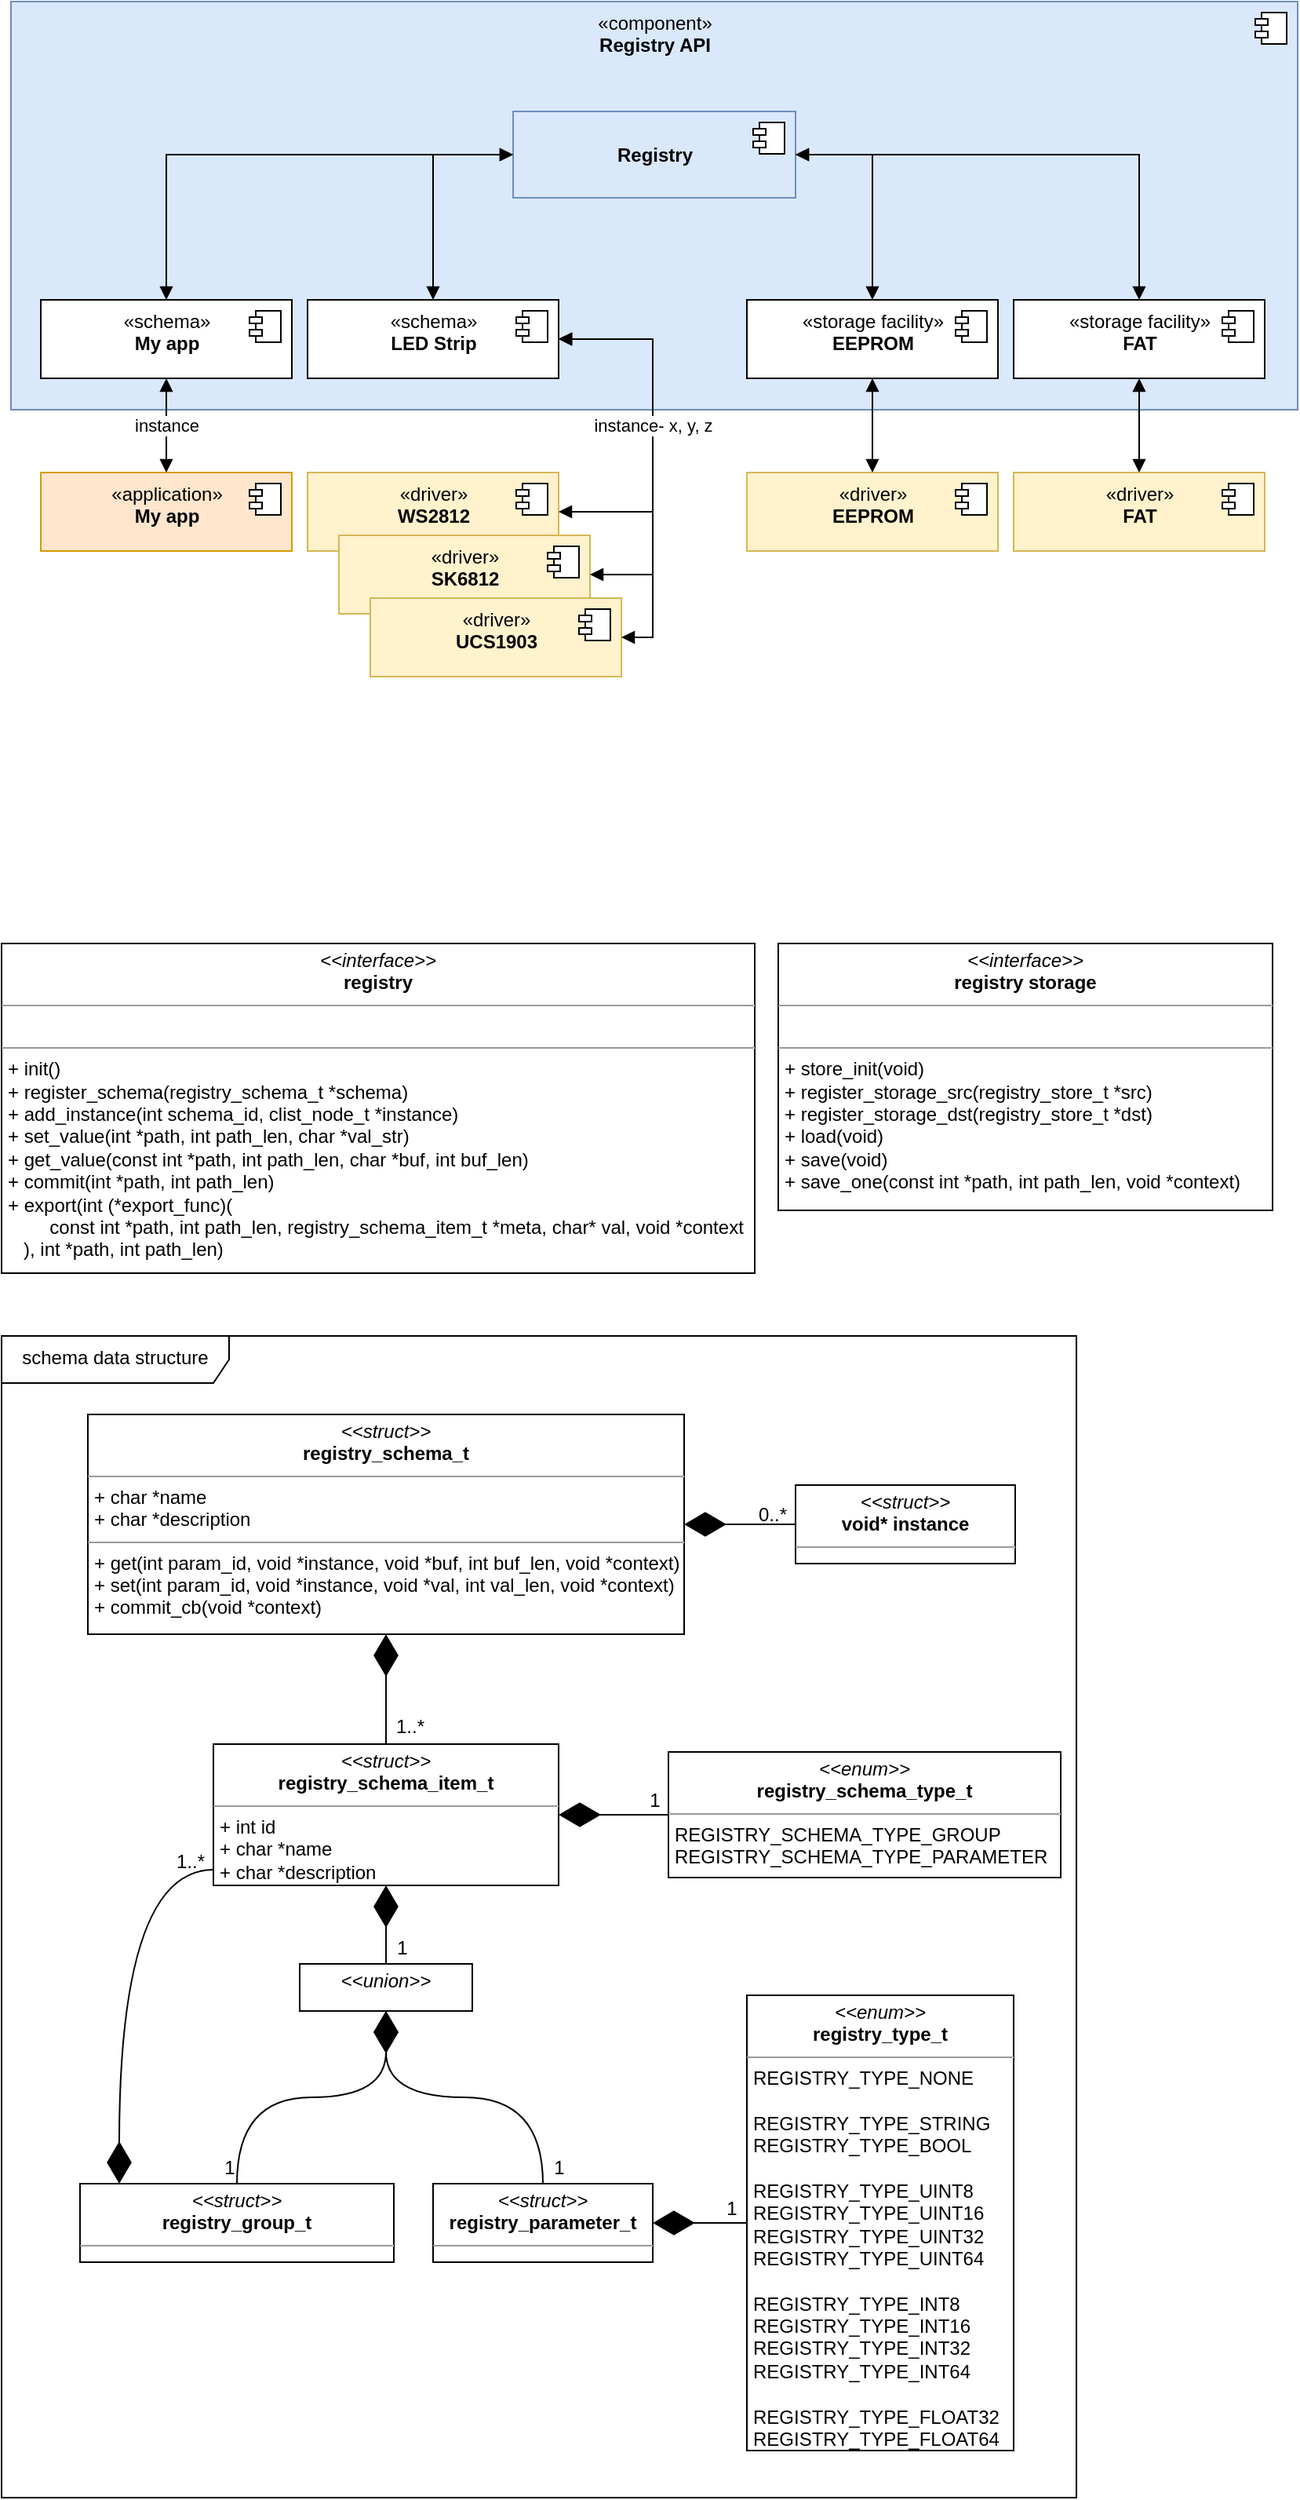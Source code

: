 <mxfile>
    <diagram id="fjN8D4Odn0497USpxgly" name="Page-1">
        <mxGraphModel dx="1072" dy="1609" grid="1" gridSize="10" guides="1" tooltips="1" connect="1" arrows="1" fold="1" page="1" pageScale="1" pageWidth="1169" pageHeight="827" math="0" shadow="0">
            <root>
                <mxCell id="0"/>
                <mxCell id="1" parent="0"/>
                <mxCell id="118" value="schema data structure" style="shape=umlFrame;whiteSpace=wrap;html=1;verticalAlign=top;width=145;height=30;" parent="1" vertex="1">
                    <mxGeometry x="25" y="40" width="685" height="740" as="geometry"/>
                </mxCell>
                <mxCell id="14" value="&lt;p style=&quot;margin: 0px ; margin-top: 4px ; text-align: center&quot;&gt;&lt;i&gt;&amp;lt;&amp;lt;struct&amp;gt;&amp;gt;&lt;/i&gt;&lt;br&gt;&lt;b&gt;registry_schema_t&lt;/b&gt;&lt;br&gt;&lt;/p&gt;&lt;hr size=&quot;1&quot;&gt;&lt;p style=&quot;margin: 0px ; margin-left: 4px&quot;&gt;+&amp;nbsp;&lt;span&gt;char *name&lt;/span&gt;&lt;/p&gt;&lt;p style=&quot;margin: 0px ; margin-left: 4px&quot;&gt;+ char *description&lt;/p&gt;&lt;hr size=&quot;1&quot;&gt;&lt;p style=&quot;margin: 0px ; margin-left: 4px&quot;&gt;+ get(int param_id, void *instance, void *buf, int buf_len, void *context)&lt;/p&gt;&lt;p style=&quot;margin: 0px ; margin-left: 4px&quot;&gt;+ set(int param_id, void *instance, void *val, int val_len, void *context)&lt;/p&gt;&lt;p style=&quot;margin: 0px ; margin-left: 4px&quot;&gt;+ commit_cb(void *context)&lt;/p&gt;&lt;p style=&quot;margin: 0px ; margin-left: 4px&quot;&gt;&amp;nbsp;&lt;/p&gt;" style="verticalAlign=top;align=left;overflow=fill;fontSize=12;fontFamily=Helvetica;html=1;" parent="1" vertex="1">
                    <mxGeometry x="80" y="90" width="380" height="140" as="geometry"/>
                </mxCell>
                <mxCell id="15" value="&lt;p style=&quot;margin: 0px ; margin-top: 4px ; text-align: center&quot;&gt;&lt;i&gt;&amp;lt;&amp;lt;enum&amp;gt;&amp;gt;&lt;/i&gt;&lt;br&gt;&lt;b&gt;registry_type_t&lt;/b&gt;&lt;/p&gt;&lt;hr size=&quot;1&quot;&gt;&lt;p style=&quot;margin: 0px ; margin-left: 4px&quot;&gt;REGISTRY_TYPE_NONE&lt;br&gt;&lt;/p&gt;&lt;p style=&quot;margin: 0px ; margin-left: 4px&quot;&gt;&lt;br&gt;&lt;/p&gt;&lt;p style=&quot;margin: 0px ; margin-left: 4px&quot;&gt;REGISTRY_TYPE_STRING&lt;br&gt;&lt;/p&gt;&lt;p style=&quot;margin: 0px ; margin-left: 4px&quot;&gt;REGISTRY_TYPE_BOOL&lt;br&gt;&lt;/p&gt;&lt;p style=&quot;margin: 0px ; margin-left: 4px&quot;&gt;&lt;br&gt;&lt;/p&gt;&lt;p style=&quot;margin: 0px ; margin-left: 4px&quot;&gt;REGISTRY_TYPE_UINT8&lt;br&gt;&lt;/p&gt;&lt;p style=&quot;margin: 0px ; margin-left: 4px&quot;&gt;REGISTRY_TYPE_UINT16&lt;br&gt;&lt;/p&gt;&lt;p style=&quot;margin: 0px ; margin-left: 4px&quot;&gt;REGISTRY_TYPE_UINT32&lt;br&gt;&lt;/p&gt;&lt;p style=&quot;margin: 0px ; margin-left: 4px&quot;&gt;REGISTRY_TYPE_UINT64&lt;br&gt;&lt;/p&gt;&lt;p style=&quot;margin: 0px ; margin-left: 4px&quot;&gt;&lt;br&gt;&lt;/p&gt;&lt;p style=&quot;margin: 0px ; margin-left: 4px&quot;&gt;REGISTRY_TYPE_INT8&lt;br&gt;&lt;/p&gt;&lt;p style=&quot;margin: 0px ; margin-left: 4px&quot;&gt;REGISTRY_TYPE_INT16&lt;br&gt;&lt;/p&gt;&lt;p style=&quot;margin: 0px ; margin-left: 4px&quot;&gt;REGISTRY_TYPE_INT32&lt;br&gt;&lt;/p&gt;&lt;p style=&quot;margin: 0px ; margin-left: 4px&quot;&gt;REGISTRY_TYPE_INT64&lt;br&gt;&lt;/p&gt;&lt;p style=&quot;margin: 0px ; margin-left: 4px&quot;&gt;&lt;br&gt;&lt;/p&gt;&lt;p style=&quot;margin: 0px ; margin-left: 4px&quot;&gt;REGISTRY_TYPE_FLOAT32&lt;br&gt;&lt;/p&gt;&lt;p style=&quot;margin: 0px ; margin-left: 4px&quot;&gt;REGISTRY_TYPE_FLOAT64&lt;br&gt;&lt;/p&gt;" style="verticalAlign=top;align=left;overflow=fill;fontSize=12;fontFamily=Helvetica;html=1;" parent="1" vertex="1">
                    <mxGeometry x="500" y="460" width="170" height="290" as="geometry"/>
                </mxCell>
                <mxCell id="16" value="&lt;p style=&quot;margin: 0px ; margin-top: 4px ; text-align: center&quot;&gt;&lt;i&gt;&amp;lt;&amp;lt;struct&amp;gt;&amp;gt;&lt;/i&gt;&lt;br&gt;&lt;b&gt;registry_schema_item_t&lt;/b&gt;&lt;br&gt;&lt;/p&gt;&lt;hr size=&quot;1&quot;&gt;&lt;p style=&quot;margin: 0px ; margin-left: 4px&quot;&gt;+ int id&lt;br&gt;&lt;/p&gt;&lt;p style=&quot;margin: 0px ; margin-left: 4px&quot;&gt;+ char *name&lt;/p&gt;&lt;p style=&quot;margin: 0px ; margin-left: 4px&quot;&gt;+ char *description&lt;/p&gt;&lt;p style=&quot;margin: 0px ; margin-left: 4px&quot;&gt;&amp;nbsp;&lt;/p&gt;" style="verticalAlign=top;align=left;overflow=fill;fontSize=12;fontFamily=Helvetica;html=1;" parent="1" vertex="1">
                    <mxGeometry x="160" y="300" width="220" height="90" as="geometry"/>
                </mxCell>
                <mxCell id="17" value="&lt;p style=&quot;margin: 0px ; margin-top: 4px ; text-align: center&quot;&gt;&lt;i&gt;&amp;lt;&amp;lt;enum&amp;gt;&amp;gt;&lt;/i&gt;&lt;br&gt;&lt;b&gt;registry_schema_type_t&lt;/b&gt;&lt;/p&gt;&lt;hr size=&quot;1&quot;&gt;&lt;p style=&quot;margin: 0px ; margin-left: 4px&quot;&gt;REGISTRY_SCHEMA_TYPE_GROUP&lt;/p&gt;&lt;p style=&quot;margin: 0px ; margin-left: 4px&quot;&gt;REGISTRY_SCHEMA_TYPE_PARAMETER&lt;/p&gt;" style="verticalAlign=top;align=left;overflow=fill;fontSize=12;fontFamily=Helvetica;html=1;" parent="1" vertex="1">
                    <mxGeometry x="450" y="305" width="250" height="80" as="geometry"/>
                </mxCell>
                <mxCell id="18" value="&lt;p style=&quot;margin: 0px ; margin-top: 4px ; text-align: center&quot;&gt;&lt;i&gt;&amp;lt;&amp;lt;struct&amp;gt;&amp;gt;&lt;/i&gt;&lt;br&gt;&lt;b&gt;registry_group_t&lt;/b&gt;&lt;br&gt;&lt;/p&gt;&lt;hr size=&quot;1&quot;&gt;&lt;p style=&quot;margin: 0px ; margin-left: 4px&quot;&gt;&lt;br&gt;&lt;/p&gt;&lt;p style=&quot;margin: 0px ; margin-left: 4px&quot;&gt;&amp;nbsp;&lt;/p&gt;" style="verticalAlign=top;align=left;overflow=fill;fontSize=12;fontFamily=Helvetica;html=1;" parent="1" vertex="1">
                    <mxGeometry x="75" y="580" width="200" height="50" as="geometry"/>
                </mxCell>
                <mxCell id="19" value="&lt;p style=&quot;margin: 0px ; margin-top: 4px ; text-align: center&quot;&gt;&lt;i&gt;&amp;lt;&amp;lt;struct&amp;gt;&amp;gt;&lt;/i&gt;&lt;br&gt;&lt;b&gt;registry_parameter_t&lt;/b&gt;&lt;br&gt;&lt;/p&gt;&lt;hr size=&quot;1&quot;&gt;&lt;p style=&quot;margin: 0px ; margin-left: 4px&quot;&gt;&lt;br&gt;&lt;/p&gt;" style="verticalAlign=top;align=left;overflow=fill;fontSize=12;fontFamily=Helvetica;html=1;" parent="1" vertex="1">
                    <mxGeometry x="300" y="580" width="140" height="50" as="geometry"/>
                </mxCell>
                <mxCell id="66" value="" style="endArrow=diamondThin;endFill=1;endSize=24;html=1;edgeStyle=orthogonalEdgeStyle;curved=1;" parent="1" source="15" target="19" edge="1">
                    <mxGeometry width="160" relative="1" as="geometry">
                        <mxPoint x="-20" y="920" as="sourcePoint"/>
                        <mxPoint x="140" y="920" as="targetPoint"/>
                        <Array as="points">
                            <mxPoint x="490" y="605"/>
                            <mxPoint x="490" y="605"/>
                        </Array>
                    </mxGeometry>
                </mxCell>
                <mxCell id="67" value="" style="endArrow=diamondThin;endFill=1;endSize=24;html=1;edgeStyle=orthogonalEdgeStyle;curved=1;" parent="1" source="18" target="98" edge="1">
                    <mxGeometry width="160" relative="1" as="geometry">
                        <mxPoint x="370" y="710" as="sourcePoint"/>
                        <mxPoint x="285" y="530" as="targetPoint"/>
                    </mxGeometry>
                </mxCell>
                <mxCell id="68" value="" style="endArrow=diamondThin;endFill=1;endSize=24;html=1;edgeStyle=orthogonalEdgeStyle;curved=1;" parent="1" source="19" target="98" edge="1">
                    <mxGeometry width="160" relative="1" as="geometry">
                        <mxPoint x="204" y="590" as="sourcePoint"/>
                        <mxPoint x="285" y="530" as="targetPoint"/>
                    </mxGeometry>
                </mxCell>
                <mxCell id="69" value="" style="endArrow=diamondThin;endFill=1;endSize=24;html=1;edgeStyle=orthogonalEdgeStyle;curved=1;" parent="1" source="16" target="18" edge="1">
                    <mxGeometry width="160" relative="1" as="geometry">
                        <mxPoint x="353.846" y="550" as="sourcePoint"/>
                        <mxPoint x="316.923" y="470" as="targetPoint"/>
                        <Array as="points">
                            <mxPoint x="100" y="380"/>
                        </Array>
                    </mxGeometry>
                </mxCell>
                <mxCell id="70" value="" style="endArrow=diamondThin;endFill=1;endSize=24;html=1;edgeStyle=orthogonalEdgeStyle;curved=1;" parent="1" source="17" target="16" edge="1">
                    <mxGeometry width="160" relative="1" as="geometry">
                        <mxPoint x="170" y="390" as="sourcePoint"/>
                        <mxPoint y="400" as="targetPoint"/>
                        <Array as="points">
                            <mxPoint x="450" y="380"/>
                            <mxPoint x="450" y="380"/>
                        </Array>
                    </mxGeometry>
                </mxCell>
                <mxCell id="72" value="" style="endArrow=diamondThin;endFill=1;endSize=24;html=1;edgeStyle=orthogonalEdgeStyle;curved=1;" parent="1" source="16" target="14" edge="1">
                    <mxGeometry width="160" relative="1" as="geometry">
                        <mxPoint x="530" y="340" as="sourcePoint"/>
                        <mxPoint x="390" y="390" as="targetPoint"/>
                    </mxGeometry>
                </mxCell>
                <mxCell id="90" value="1..*" style="text;html=1;align=center;verticalAlign=middle;resizable=0;points=[];autosize=1;strokeColor=none;" parent="1" vertex="1">
                    <mxGeometry x="130" y="365" width="30" height="20" as="geometry"/>
                </mxCell>
                <mxCell id="91" value="1" style="text;html=1;align=center;verticalAlign=middle;resizable=0;points=[];autosize=1;strokeColor=none;" parent="1" vertex="1">
                    <mxGeometry x="370" y="560" width="20" height="20" as="geometry"/>
                </mxCell>
                <mxCell id="92" value="1" style="text;html=1;align=center;verticalAlign=middle;resizable=0;points=[];autosize=1;strokeColor=none;" parent="1" vertex="1">
                    <mxGeometry x="160" y="560" width="20" height="20" as="geometry"/>
                </mxCell>
                <mxCell id="95" value="1" style="text;html=1;align=center;verticalAlign=middle;resizable=0;points=[];autosize=1;strokeColor=none;" parent="1" vertex="1">
                    <mxGeometry x="431" y="326" width="20" height="20" as="geometry"/>
                </mxCell>
                <mxCell id="96" value="1..*" style="text;html=1;align=center;verticalAlign=middle;resizable=0;points=[];autosize=1;strokeColor=none;" parent="1" vertex="1">
                    <mxGeometry x="270" y="279" width="30" height="20" as="geometry"/>
                </mxCell>
                <mxCell id="98" value="&lt;p style=&quot;margin: 0px ; margin-top: 4px ; text-align: center&quot;&gt;&lt;i&gt;&amp;lt;&amp;lt;union&amp;gt;&amp;gt;&lt;/i&gt;&lt;/p&gt;" style="verticalAlign=top;align=left;overflow=fill;fontSize=12;fontFamily=Helvetica;html=1;" parent="1" vertex="1">
                    <mxGeometry x="215" y="440" width="110" height="30" as="geometry"/>
                </mxCell>
                <mxCell id="99" value="" style="endArrow=diamondThin;endFill=1;endSize=24;html=1;edgeStyle=orthogonalEdgeStyle;curved=1;" parent="1" source="98" target="16" edge="1">
                    <mxGeometry width="160" relative="1" as="geometry">
                        <mxPoint x="380.059" y="650" as="sourcePoint"/>
                        <mxPoint x="285" y="560" as="targetPoint"/>
                    </mxGeometry>
                </mxCell>
                <mxCell id="104" value="1" style="text;html=1;align=center;verticalAlign=middle;resizable=0;points=[];autosize=1;strokeColor=none;" parent="1" vertex="1">
                    <mxGeometry x="480" y="586" width="20" height="20" as="geometry"/>
                </mxCell>
                <mxCell id="109" value="&lt;p style=&quot;margin: 0px ; margin-top: 4px ; text-align: center&quot;&gt;&lt;i&gt;&amp;lt;&amp;lt;struct&amp;gt;&amp;gt;&lt;/i&gt;&lt;br&gt;&lt;b&gt;void* instance&lt;/b&gt;&lt;br&gt;&lt;/p&gt;&lt;hr size=&quot;1&quot;&gt;&lt;p style=&quot;margin: 0px ; margin-left: 4px&quot;&gt;&lt;br&gt;&lt;/p&gt;" style="verticalAlign=top;align=left;overflow=fill;fontSize=12;fontFamily=Helvetica;html=1;" parent="1" vertex="1">
                    <mxGeometry x="531" y="135" width="140" height="50" as="geometry"/>
                </mxCell>
                <mxCell id="110" value="" style="endArrow=diamondThin;endFill=1;endSize=24;html=1;edgeStyle=orthogonalEdgeStyle;curved=1;" parent="1" source="109" target="14" edge="1">
                    <mxGeometry width="160" relative="1" as="geometry">
                        <mxPoint x="280" y="310" as="sourcePoint"/>
                        <mxPoint x="280" y="240" as="targetPoint"/>
                    </mxGeometry>
                </mxCell>
                <mxCell id="111" value="0..*" style="text;html=1;align=center;verticalAlign=middle;resizable=0;points=[];autosize=1;strokeColor=none;" parent="1" vertex="1">
                    <mxGeometry x="501" y="144" width="30" height="20" as="geometry"/>
                </mxCell>
                <mxCell id="113" value="&lt;p style=&quot;margin: 0px ; margin-top: 4px ; text-align: center&quot;&gt;&lt;i&gt;&amp;lt;&amp;lt;interface&amp;gt;&amp;gt;&lt;/i&gt;&lt;br&gt;&lt;b&gt;registry&lt;/b&gt;&lt;br&gt;&lt;/p&gt;&lt;hr size=&quot;1&quot;&gt;&lt;p style=&quot;margin: 0px ; margin-left: 4px&quot;&gt;&lt;br&gt;&lt;/p&gt;&lt;hr size=&quot;1&quot;&gt;&lt;p style=&quot;margin: 0px ; margin-left: 4px&quot;&gt;+ init()&lt;/p&gt;&lt;p style=&quot;margin: 0px ; margin-left: 4px&quot;&gt;+ register_schema(registry_schema_t *schema)&lt;/p&gt;&lt;p style=&quot;margin: 0px ; margin-left: 4px&quot;&gt;+&amp;nbsp;add_instance(int schema_id, clist_node_t *instance)&lt;/p&gt;&lt;p style=&quot;margin: 0px ; margin-left: 4px&quot;&gt;+&amp;nbsp;set_value(int *path, int path_len, char *val_str)&lt;/p&gt;&lt;p style=&quot;margin: 0px ; margin-left: 4px&quot;&gt;+&amp;nbsp;get_value(const int *path, int path_len, char *buf, int buf_len)&lt;/p&gt;&lt;p style=&quot;margin: 0px ; margin-left: 4px&quot;&gt;+&amp;nbsp;commit(int *path, int path_len)&lt;/p&gt;&lt;p style=&quot;margin: 0px ; margin-left: 4px&quot;&gt;+&amp;nbsp;export(int (*export_func)(&lt;br&gt;&lt;span style=&quot;white-space: pre&quot;&gt;&#9;&lt;/span&gt;const int *path, int path_len, registry_schema_item_t *meta, char* val, void *context&lt;br&gt;&amp;nbsp; &amp;nbsp;), int *path, int path_len)&lt;/p&gt;" style="verticalAlign=top;align=left;overflow=fill;fontSize=12;fontFamily=Helvetica;html=1;" parent="1" vertex="1">
                    <mxGeometry x="25" y="-210" width="480" height="210" as="geometry"/>
                </mxCell>
                <mxCell id="117" value="&lt;p style=&quot;margin: 0px ; margin-top: 4px ; text-align: center&quot;&gt;&lt;i&gt;&amp;lt;&amp;lt;interface&amp;gt;&amp;gt;&lt;/i&gt;&lt;br&gt;&lt;b&gt;registry storage&lt;/b&gt;&lt;br&gt;&lt;/p&gt;&lt;hr size=&quot;1&quot;&gt;&lt;p style=&quot;margin: 0px ; margin-left: 4px&quot;&gt;&lt;br&gt;&lt;/p&gt;&lt;hr size=&quot;1&quot;&gt;&lt;p style=&quot;margin: 0px ; margin-left: 4px&quot;&gt;+ store_init(void)&lt;br&gt;&lt;/p&gt;&lt;p style=&quot;margin: 0px ; margin-left: 4px&quot;&gt;+ register_storage_src(registry_store_t *src)&lt;br&gt;&lt;/p&gt;&lt;p style=&quot;margin: 0px ; margin-left: 4px&quot;&gt;+&amp;nbsp;register_storage_dst(registry_store_t *dst)&lt;br&gt;&lt;/p&gt;&lt;p style=&quot;margin: 0px ; margin-left: 4px&quot;&gt;+&amp;nbsp;load(void)&lt;br&gt;&lt;/p&gt;&lt;p style=&quot;margin: 0px 0px 0px 4px&quot;&gt;+&amp;nbsp;save(void)&lt;/p&gt;&lt;p style=&quot;margin: 0px 0px 0px 4px&quot;&gt;+&amp;nbsp;save_one(const int *path, int path_len, void *context)&lt;/p&gt;" style="verticalAlign=top;align=left;overflow=fill;fontSize=12;fontFamily=Helvetica;html=1;" parent="1" vertex="1">
                    <mxGeometry x="520" y="-210" width="315" height="170" as="geometry"/>
                </mxCell>
                <mxCell id="119" value="1" style="text;html=1;align=center;verticalAlign=middle;resizable=0;points=[];autosize=1;strokeColor=none;" parent="1" vertex="1">
                    <mxGeometry x="270" y="420" width="20" height="20" as="geometry"/>
                </mxCell>
                <mxCell id="120" value="«component»&lt;br&gt;&lt;b&gt;Registry API&lt;/b&gt;" style="html=1;dropTarget=0;verticalAlign=top;fillColor=#dae8fc;strokeColor=#6c8ebf;" parent="1" vertex="1">
                    <mxGeometry x="31" y="-810" width="820" height="260" as="geometry"/>
                </mxCell>
                <mxCell id="121" value="" style="shape=module;jettyWidth=8;jettyHeight=4;" parent="120" vertex="1">
                    <mxGeometry x="1" width="20" height="20" relative="1" as="geometry">
                        <mxPoint x="-27" y="7" as="offset"/>
                    </mxGeometry>
                </mxCell>
                <mxCell id="122" value="«schema»&lt;br&gt;&lt;b&gt;My app&lt;/b&gt;" style="html=1;dropTarget=0;verticalAlign=top;" parent="1" vertex="1">
                    <mxGeometry x="50" y="-620" width="160" height="50" as="geometry"/>
                </mxCell>
                <mxCell id="123" value="" style="shape=module;jettyWidth=8;jettyHeight=4;" parent="122" vertex="1">
                    <mxGeometry x="1" width="20" height="20" relative="1" as="geometry">
                        <mxPoint x="-27" y="7" as="offset"/>
                    </mxGeometry>
                </mxCell>
                <mxCell id="126" value="«schema»&lt;br&gt;&lt;b&gt;LED Strip&lt;/b&gt;" style="html=1;dropTarget=0;verticalAlign=top;" parent="1" vertex="1">
                    <mxGeometry x="220" y="-620" width="160" height="50" as="geometry"/>
                </mxCell>
                <mxCell id="127" value="" style="shape=module;jettyWidth=8;jettyHeight=4;" parent="126" vertex="1">
                    <mxGeometry x="1" width="20" height="20" relative="1" as="geometry">
                        <mxPoint x="-27" y="7" as="offset"/>
                    </mxGeometry>
                </mxCell>
                <mxCell id="128" value="&lt;b&gt;&lt;br&gt;Registry&lt;/b&gt;" style="html=1;dropTarget=0;verticalAlign=top;fillColor=#dae8fc;strokeColor=#6c8ebf;" parent="1" vertex="1">
                    <mxGeometry x="351" y="-740" width="180" height="55" as="geometry"/>
                </mxCell>
                <mxCell id="129" value="" style="shape=module;jettyWidth=8;jettyHeight=4;" parent="128" vertex="1">
                    <mxGeometry x="1" width="20" height="20" relative="1" as="geometry">
                        <mxPoint x="-27" y="7" as="offset"/>
                    </mxGeometry>
                </mxCell>
                <mxCell id="130" value="" style="endArrow=block;startArrow=block;endFill=1;startFill=1;html=1;edgeStyle=orthogonalEdgeStyle;rounded=0;entryX=0;entryY=0.5;entryDx=0;entryDy=0;" parent="1" source="122" target="128" edge="1">
                    <mxGeometry width="160" relative="1" as="geometry">
                        <mxPoint x="270" y="-380" as="sourcePoint"/>
                        <mxPoint x="220" y="-850" as="targetPoint"/>
                        <Array as="points">
                            <mxPoint x="130" y="-712"/>
                        </Array>
                    </mxGeometry>
                </mxCell>
                <mxCell id="131" value="" style="endArrow=block;startArrow=block;endFill=1;startFill=1;html=1;edgeStyle=orthogonalEdgeStyle;rounded=0;entryX=0;entryY=0.5;entryDx=0;entryDy=0;" parent="1" source="126" target="128" edge="1">
                    <mxGeometry width="160" relative="1" as="geometry">
                        <mxPoint x="150.059" y="-520" as="sourcePoint"/>
                        <mxPoint x="361" y="-675" as="targetPoint"/>
                        <Array as="points">
                            <mxPoint x="300" y="-712"/>
                        </Array>
                    </mxGeometry>
                </mxCell>
                <mxCell id="133" value="«driver»&lt;br&gt;&lt;b&gt;WS2812&lt;/b&gt;" style="html=1;dropTarget=0;verticalAlign=top;fillColor=#fff2cc;strokeColor=#d6b656;" parent="1" vertex="1">
                    <mxGeometry x="220" y="-510" width="160" height="50" as="geometry"/>
                </mxCell>
                <mxCell id="134" value="" style="shape=module;jettyWidth=8;jettyHeight=4;" parent="133" vertex="1">
                    <mxGeometry x="1" width="20" height="20" relative="1" as="geometry">
                        <mxPoint x="-27" y="7" as="offset"/>
                    </mxGeometry>
                </mxCell>
                <mxCell id="135" value="«driver»&lt;br&gt;&lt;b&gt;SK6812&lt;/b&gt;" style="html=1;dropTarget=0;verticalAlign=top;fillColor=#fff2cc;strokeColor=#d6b656;" parent="1" vertex="1">
                    <mxGeometry x="240" y="-470" width="160" height="50" as="geometry"/>
                </mxCell>
                <mxCell id="136" value="" style="shape=module;jettyWidth=8;jettyHeight=4;" parent="135" vertex="1">
                    <mxGeometry x="1" width="20" height="20" relative="1" as="geometry">
                        <mxPoint x="-27" y="7" as="offset"/>
                    </mxGeometry>
                </mxCell>
                <mxCell id="138" value="«application»&lt;br&gt;&lt;b&gt;My app&lt;/b&gt;" style="html=1;dropTarget=0;verticalAlign=top;fillColor=#ffe6cc;strokeColor=#d79b00;" parent="1" vertex="1">
                    <mxGeometry x="50" y="-510" width="160" height="50" as="geometry"/>
                </mxCell>
                <mxCell id="139" value="" style="shape=module;jettyWidth=8;jettyHeight=4;" parent="138" vertex="1">
                    <mxGeometry x="1" width="20" height="20" relative="1" as="geometry">
                        <mxPoint x="-27" y="7" as="offset"/>
                    </mxGeometry>
                </mxCell>
                <mxCell id="140" value="«storage facility»&lt;br&gt;&lt;b&gt;EEPROM&lt;/b&gt;" style="html=1;dropTarget=0;verticalAlign=top;" vertex="1" parent="1">
                    <mxGeometry x="500" y="-620" width="160" height="50" as="geometry"/>
                </mxCell>
                <mxCell id="141" value="" style="shape=module;jettyWidth=8;jettyHeight=4;" vertex="1" parent="140">
                    <mxGeometry x="1" width="20" height="20" relative="1" as="geometry">
                        <mxPoint x="-27" y="7" as="offset"/>
                    </mxGeometry>
                </mxCell>
                <mxCell id="142" value="«storage facility»&lt;br&gt;&lt;b&gt;FAT&lt;/b&gt;" style="html=1;dropTarget=0;verticalAlign=top;" vertex="1" parent="1">
                    <mxGeometry x="670" y="-620" width="160" height="50" as="geometry"/>
                </mxCell>
                <mxCell id="143" value="" style="shape=module;jettyWidth=8;jettyHeight=4;" vertex="1" parent="142">
                    <mxGeometry x="1" width="20" height="20" relative="1" as="geometry">
                        <mxPoint x="-27" y="7" as="offset"/>
                    </mxGeometry>
                </mxCell>
                <mxCell id="144" value="" style="endArrow=block;startArrow=block;endFill=1;startFill=1;html=1;edgeStyle=orthogonalEdgeStyle;rounded=0;entryX=1;entryY=0.5;entryDx=0;entryDy=0;" edge="1" parent="1" source="140" target="128">
                    <mxGeometry width="160" relative="1" as="geometry">
                        <mxPoint x="305" y="-610" as="sourcePoint"/>
                        <mxPoint x="660" y="-870" as="targetPoint"/>
                        <Array as="points">
                            <mxPoint x="580" y="-712"/>
                        </Array>
                    </mxGeometry>
                </mxCell>
                <mxCell id="145" value="" style="endArrow=block;startArrow=block;endFill=1;startFill=1;html=1;edgeStyle=orthogonalEdgeStyle;rounded=0;entryX=1;entryY=0.5;entryDx=0;entryDy=0;" edge="1" parent="1" source="142" target="128">
                    <mxGeometry width="160" relative="1" as="geometry">
                        <mxPoint x="590" y="-610" as="sourcePoint"/>
                        <mxPoint x="535" y="-685" as="targetPoint"/>
                        <Array as="points">
                            <mxPoint x="750" y="-712"/>
                        </Array>
                    </mxGeometry>
                </mxCell>
                <mxCell id="146" value="«driver»&lt;br&gt;&lt;b&gt;EEPROM&lt;/b&gt;" style="html=1;dropTarget=0;verticalAlign=top;fillColor=#fff2cc;strokeColor=#d6b656;" vertex="1" parent="1">
                    <mxGeometry x="500" y="-510" width="160" height="50" as="geometry"/>
                </mxCell>
                <mxCell id="147" value="" style="shape=module;jettyWidth=8;jettyHeight=4;" vertex="1" parent="146">
                    <mxGeometry x="1" width="20" height="20" relative="1" as="geometry">
                        <mxPoint x="-27" y="7" as="offset"/>
                    </mxGeometry>
                </mxCell>
                <mxCell id="148" value="«driver»&lt;br&gt;&lt;b&gt;FAT&lt;/b&gt;" style="html=1;dropTarget=0;verticalAlign=top;fillColor=#fff2cc;strokeColor=#d6b656;" vertex="1" parent="1">
                    <mxGeometry x="670" y="-510" width="160" height="50" as="geometry"/>
                </mxCell>
                <mxCell id="149" value="" style="shape=module;jettyWidth=8;jettyHeight=4;" vertex="1" parent="148">
                    <mxGeometry x="1" width="20" height="20" relative="1" as="geometry">
                        <mxPoint x="-27" y="7" as="offset"/>
                    </mxGeometry>
                </mxCell>
                <mxCell id="150" value="" style="endArrow=block;startArrow=block;endFill=1;startFill=1;html=1;edgeStyle=orthogonalEdgeStyle;rounded=0;" edge="1" parent="1" source="146" target="140">
                    <mxGeometry width="160" relative="1" as="geometry">
                        <mxPoint x="590" y="-610" as="sourcePoint"/>
                        <mxPoint x="541" y="-695" as="targetPoint"/>
                        <Array as="points">
                            <mxPoint x="580" y="-600"/>
                            <mxPoint x="580" y="-600"/>
                        </Array>
                    </mxGeometry>
                </mxCell>
                <mxCell id="151" value="" style="endArrow=block;startArrow=block;endFill=1;startFill=1;html=1;edgeStyle=orthogonalEdgeStyle;rounded=0;" edge="1" parent="1" source="148" target="142">
                    <mxGeometry width="160" relative="1" as="geometry">
                        <mxPoint x="761" y="-530" as="sourcePoint"/>
                        <mxPoint x="761" y="-570" as="targetPoint"/>
                        <Array as="points">
                            <mxPoint x="750" y="-550"/>
                            <mxPoint x="750" y="-550"/>
                        </Array>
                    </mxGeometry>
                </mxCell>
                <mxCell id="152" value="«driver»&lt;br&gt;&lt;b&gt;UCS1903&lt;/b&gt;" style="html=1;dropTarget=0;verticalAlign=top;fillColor=#fff2cc;strokeColor=#d6b656;" vertex="1" parent="1">
                    <mxGeometry x="260" y="-430" width="160" height="50" as="geometry"/>
                </mxCell>
                <mxCell id="153" value="" style="shape=module;jettyWidth=8;jettyHeight=4;" vertex="1" parent="152">
                    <mxGeometry x="1" width="20" height="20" relative="1" as="geometry">
                        <mxPoint x="-27" y="7" as="offset"/>
                    </mxGeometry>
                </mxCell>
                <mxCell id="154" value="instance" style="endArrow=block;startArrow=block;endFill=1;startFill=1;html=1;edgeStyle=orthogonalEdgeStyle;rounded=0;" edge="1" parent="1" source="138" target="122">
                    <mxGeometry width="160" relative="1" as="geometry">
                        <mxPoint x="580" y="-350" as="sourcePoint"/>
                        <mxPoint x="130" y="-540" as="targetPoint"/>
                        <Array as="points"/>
                        <mxPoint as="offset"/>
                    </mxGeometry>
                </mxCell>
                <mxCell id="155" value="" style="endArrow=block;startArrow=block;endFill=1;startFill=1;html=1;edgeStyle=orthogonalEdgeStyle;rounded=0;" edge="1" parent="1" source="152" target="126">
                    <mxGeometry width="160" relative="1" as="geometry">
                        <mxPoint x="450" y="-420" as="sourcePoint"/>
                        <mxPoint x="450" y="-510" as="targetPoint"/>
                        <Array as="points">
                            <mxPoint x="440" y="-405"/>
                            <mxPoint x="440" y="-595"/>
                        </Array>
                    </mxGeometry>
                </mxCell>
                <mxCell id="156" value="" style="endArrow=block;startArrow=block;endFill=1;startFill=1;html=1;edgeStyle=orthogonalEdgeStyle;rounded=0;" edge="1" parent="1" source="135" target="126">
                    <mxGeometry width="160" relative="1" as="geometry">
                        <mxPoint x="430" y="-415" as="sourcePoint"/>
                        <mxPoint x="390" y="-585" as="targetPoint"/>
                        <Array as="points">
                            <mxPoint x="440" y="-445"/>
                            <mxPoint x="440" y="-595"/>
                        </Array>
                    </mxGeometry>
                </mxCell>
                <mxCell id="157" value="instance- x, y, z" style="endArrow=block;startArrow=block;endFill=1;startFill=1;html=1;edgeStyle=orthogonalEdgeStyle;rounded=0;" edge="1" parent="1" source="133" target="126">
                    <mxGeometry width="160" relative="1" as="geometry">
                        <mxPoint x="410" y="-455" as="sourcePoint"/>
                        <mxPoint x="390" y="-585" as="targetPoint"/>
                        <Array as="points">
                            <mxPoint x="440" y="-485"/>
                            <mxPoint x="440" y="-595"/>
                        </Array>
                        <mxPoint as="offset"/>
                    </mxGeometry>
                </mxCell>
            </root>
        </mxGraphModel>
    </diagram>
</mxfile>